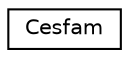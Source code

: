 digraph "Representación gráfica de la clase"
{
 // LATEX_PDF_SIZE
  edge [fontname="Helvetica",fontsize="10",labelfontname="Helvetica",labelfontsize="10"];
  node [fontname="Helvetica",fontsize="10",shape=record];
  rankdir="LR";
  Node0 [label="Cesfam",height=0.2,width=0.4,color="black", fillcolor="white", style="filled",URL="$da/d40/classCesfam.html",tooltip="Clase que representa a un CESFAM en la simulación."];
}
